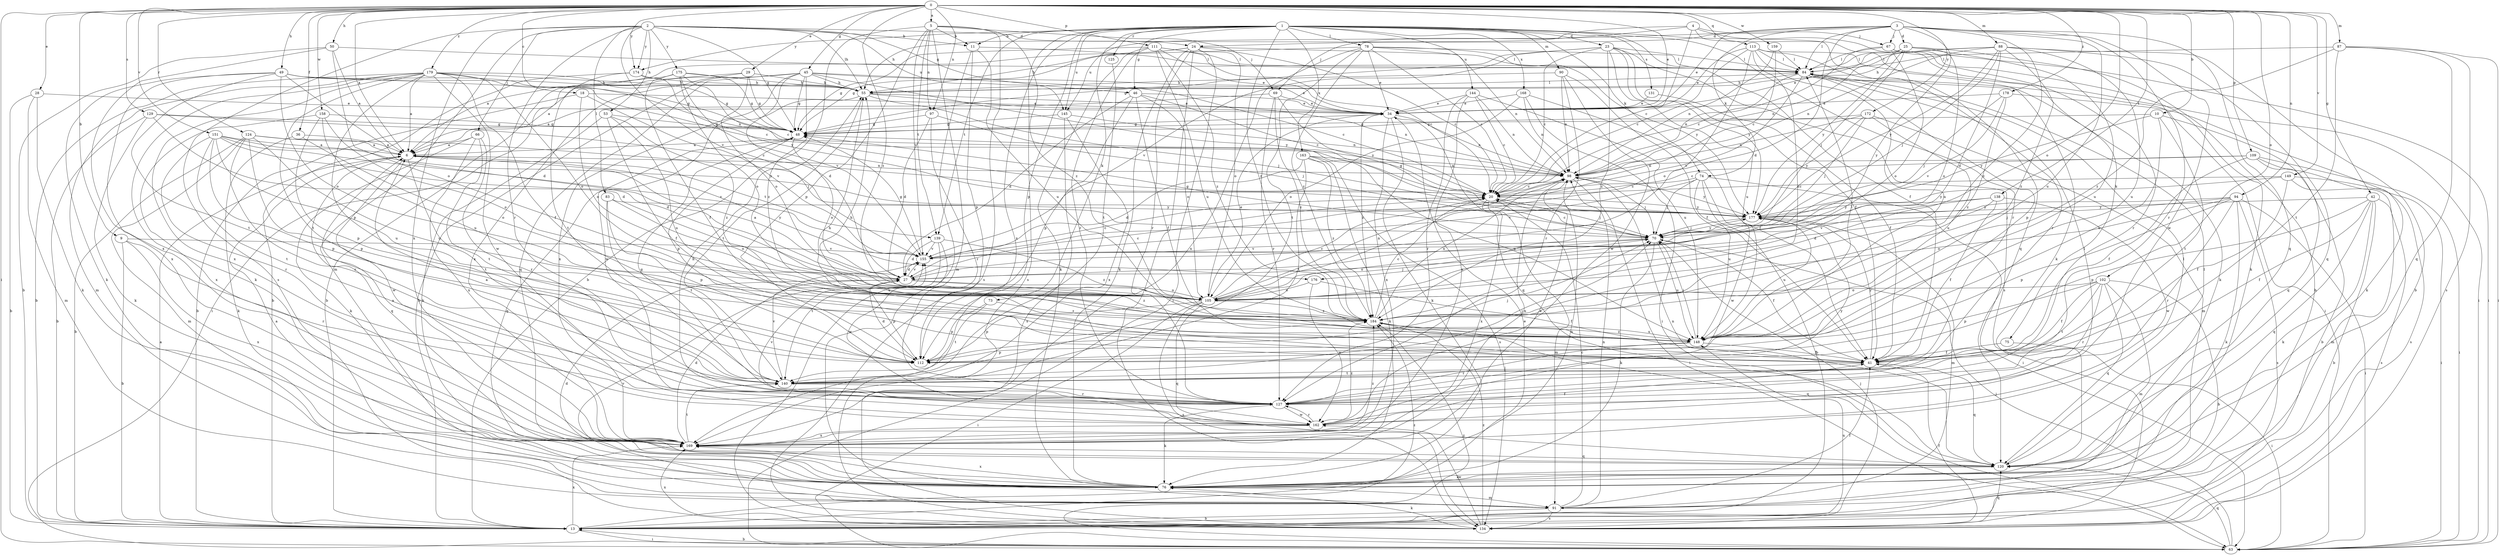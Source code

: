 strict digraph  {
0;
1;
2;
3;
4;
5;
6;
9;
10;
11;
13;
18;
20;
23;
24;
25;
27;
28;
29;
34;
36;
41;
42;
45;
46;
48;
49;
50;
53;
55;
63;
66;
67;
69;
70;
73;
74;
75;
76;
78;
83;
84;
87;
88;
90;
91;
94;
97;
98;
102;
105;
109;
111;
112;
113;
120;
124;
125;
127;
129;
131;
134;
138;
139;
140;
144;
145;
148;
149;
151;
155;
158;
159;
162;
163;
168;
169;
172;
174;
175;
176;
177;
178;
179;
184;
0 -> 5  [label=a];
0 -> 6  [label=a];
0 -> 9  [label=b];
0 -> 10  [label=b];
0 -> 18  [label=c];
0 -> 28  [label=e];
0 -> 29  [label=e];
0 -> 34  [label=e];
0 -> 36  [label=f];
0 -> 42  [label=g];
0 -> 45  [label=g];
0 -> 49  [label=h];
0 -> 50  [label=h];
0 -> 63  [label=i];
0 -> 87  [label=m];
0 -> 88  [label=m];
0 -> 94  [label=n];
0 -> 97  [label=n];
0 -> 102  [label=o];
0 -> 105  [label=o];
0 -> 109  [label=p];
0 -> 111  [label=p];
0 -> 113  [label=q];
0 -> 124  [label=r];
0 -> 129  [label=s];
0 -> 138  [label=t];
0 -> 149  [label=v];
0 -> 151  [label=v];
0 -> 158  [label=w];
0 -> 159  [label=w];
0 -> 172  [label=y];
0 -> 174  [label=y];
0 -> 178  [label=z];
0 -> 179  [label=z];
0 -> 184  [label=z];
1 -> 11  [label=b];
1 -> 23  [label=d];
1 -> 41  [label=f];
1 -> 46  [label=g];
1 -> 73  [label=k];
1 -> 74  [label=k];
1 -> 78  [label=l];
1 -> 90  [label=m];
1 -> 112  [label=p];
1 -> 120  [label=q];
1 -> 125  [label=r];
1 -> 127  [label=r];
1 -> 131  [label=s];
1 -> 134  [label=s];
1 -> 139  [label=t];
1 -> 144  [label=u];
1 -> 145  [label=u];
1 -> 163  [label=x];
1 -> 168  [label=x];
1 -> 169  [label=x];
1 -> 174  [label=y];
1 -> 184  [label=z];
2 -> 11  [label=b];
2 -> 24  [label=d];
2 -> 46  [label=g];
2 -> 48  [label=g];
2 -> 53  [label=h];
2 -> 55  [label=h];
2 -> 66  [label=j];
2 -> 83  [label=l];
2 -> 91  [label=m];
2 -> 127  [label=r];
2 -> 134  [label=s];
2 -> 145  [label=u];
2 -> 155  [label=v];
2 -> 169  [label=x];
2 -> 174  [label=y];
2 -> 175  [label=y];
3 -> 24  [label=d];
3 -> 25  [label=d];
3 -> 27  [label=d];
3 -> 34  [label=e];
3 -> 67  [label=j];
3 -> 74  [label=k];
3 -> 84  [label=l];
3 -> 120  [label=q];
3 -> 127  [label=r];
3 -> 145  [label=u];
3 -> 148  [label=u];
3 -> 162  [label=w];
3 -> 176  [label=y];
3 -> 184  [label=z];
4 -> 20  [label=c];
4 -> 55  [label=h];
4 -> 67  [label=j];
4 -> 69  [label=j];
4 -> 75  [label=k];
4 -> 76  [label=k];
5 -> 11  [label=b];
5 -> 13  [label=b];
5 -> 69  [label=j];
5 -> 91  [label=m];
5 -> 97  [label=n];
5 -> 112  [label=p];
5 -> 134  [label=s];
5 -> 139  [label=t];
5 -> 155  [label=v];
5 -> 184  [label=z];
6 -> 98  [label=n];
6 -> 120  [label=q];
6 -> 139  [label=t];
6 -> 140  [label=t];
6 -> 162  [label=w];
6 -> 176  [label=y];
9 -> 13  [label=b];
9 -> 127  [label=r];
9 -> 155  [label=v];
9 -> 169  [label=x];
10 -> 48  [label=g];
10 -> 120  [label=q];
10 -> 140  [label=t];
10 -> 148  [label=u];
10 -> 177  [label=y];
11 -> 84  [label=l];
11 -> 112  [label=p];
11 -> 134  [label=s];
11 -> 148  [label=u];
13 -> 6  [label=a];
13 -> 34  [label=e];
13 -> 63  [label=i];
13 -> 148  [label=u];
13 -> 169  [label=x];
13 -> 184  [label=z];
18 -> 13  [label=b];
18 -> 34  [label=e];
18 -> 105  [label=o];
18 -> 155  [label=v];
20 -> 48  [label=g];
20 -> 70  [label=j];
20 -> 91  [label=m];
20 -> 169  [label=x];
20 -> 177  [label=y];
23 -> 20  [label=c];
23 -> 41  [label=f];
23 -> 48  [label=g];
23 -> 84  [label=l];
23 -> 134  [label=s];
23 -> 148  [label=u];
23 -> 155  [label=v];
23 -> 177  [label=y];
23 -> 184  [label=z];
24 -> 6  [label=a];
24 -> 20  [label=c];
24 -> 55  [label=h];
24 -> 63  [label=i];
24 -> 76  [label=k];
24 -> 84  [label=l];
24 -> 105  [label=o];
24 -> 127  [label=r];
24 -> 134  [label=s];
25 -> 13  [label=b];
25 -> 34  [label=e];
25 -> 70  [label=j];
25 -> 84  [label=l];
25 -> 98  [label=n];
25 -> 105  [label=o];
25 -> 148  [label=u];
25 -> 177  [label=y];
27 -> 6  [label=a];
27 -> 20  [label=c];
27 -> 105  [label=o];
27 -> 112  [label=p];
27 -> 155  [label=v];
27 -> 184  [label=z];
28 -> 13  [label=b];
28 -> 34  [label=e];
28 -> 76  [label=k];
28 -> 91  [label=m];
29 -> 13  [label=b];
29 -> 48  [label=g];
29 -> 55  [label=h];
29 -> 105  [label=o];
29 -> 169  [label=x];
34 -> 48  [label=g];
34 -> 76  [label=k];
34 -> 98  [label=n];
34 -> 120  [label=q];
34 -> 169  [label=x];
34 -> 184  [label=z];
36 -> 6  [label=a];
36 -> 76  [label=k];
36 -> 105  [label=o];
41 -> 55  [label=h];
41 -> 120  [label=q];
41 -> 140  [label=t];
41 -> 177  [label=y];
42 -> 13  [label=b];
42 -> 41  [label=f];
42 -> 76  [label=k];
42 -> 112  [label=p];
42 -> 120  [label=q];
42 -> 134  [label=s];
42 -> 177  [label=y];
45 -> 6  [label=a];
45 -> 13  [label=b];
45 -> 20  [label=c];
45 -> 27  [label=d];
45 -> 34  [label=e];
45 -> 48  [label=g];
45 -> 55  [label=h];
45 -> 120  [label=q];
45 -> 169  [label=x];
45 -> 177  [label=y];
45 -> 184  [label=z];
46 -> 20  [label=c];
46 -> 27  [label=d];
46 -> 34  [label=e];
46 -> 41  [label=f];
46 -> 105  [label=o];
46 -> 112  [label=p];
48 -> 6  [label=a];
48 -> 105  [label=o];
48 -> 112  [label=p];
49 -> 20  [label=c];
49 -> 27  [label=d];
49 -> 48  [label=g];
49 -> 55  [label=h];
49 -> 76  [label=k];
49 -> 105  [label=o];
49 -> 140  [label=t];
49 -> 169  [label=x];
50 -> 6  [label=a];
50 -> 13  [label=b];
50 -> 84  [label=l];
50 -> 105  [label=o];
50 -> 169  [label=x];
53 -> 41  [label=f];
53 -> 48  [label=g];
53 -> 76  [label=k];
53 -> 148  [label=u];
53 -> 184  [label=z];
55 -> 34  [label=e];
55 -> 70  [label=j];
55 -> 84  [label=l];
55 -> 98  [label=n];
55 -> 140  [label=t];
55 -> 162  [label=w];
63 -> 13  [label=b];
63 -> 70  [label=j];
63 -> 120  [label=q];
63 -> 184  [label=z];
66 -> 6  [label=a];
66 -> 76  [label=k];
66 -> 127  [label=r];
66 -> 140  [label=t];
66 -> 169  [label=x];
67 -> 20  [label=c];
67 -> 63  [label=i];
67 -> 76  [label=k];
67 -> 84  [label=l];
67 -> 105  [label=o];
67 -> 127  [label=r];
69 -> 6  [label=a];
69 -> 34  [label=e];
69 -> 127  [label=r];
69 -> 177  [label=y];
69 -> 184  [label=z];
70 -> 20  [label=c];
70 -> 41  [label=f];
70 -> 48  [label=g];
70 -> 76  [label=k];
70 -> 105  [label=o];
70 -> 148  [label=u];
70 -> 155  [label=v];
70 -> 177  [label=y];
73 -> 112  [label=p];
73 -> 140  [label=t];
73 -> 184  [label=z];
74 -> 13  [label=b];
74 -> 20  [label=c];
74 -> 63  [label=i];
74 -> 70  [label=j];
74 -> 148  [label=u];
74 -> 155  [label=v];
74 -> 162  [label=w];
75 -> 41  [label=f];
75 -> 63  [label=i];
76 -> 6  [label=a];
76 -> 27  [label=d];
76 -> 48  [label=g];
76 -> 91  [label=m];
76 -> 98  [label=n];
76 -> 169  [label=x];
78 -> 20  [label=c];
78 -> 34  [label=e];
78 -> 48  [label=g];
78 -> 84  [label=l];
78 -> 98  [label=n];
78 -> 140  [label=t];
78 -> 169  [label=x];
78 -> 177  [label=y];
78 -> 184  [label=z];
83 -> 105  [label=o];
83 -> 112  [label=p];
83 -> 140  [label=t];
83 -> 177  [label=y];
84 -> 55  [label=h];
84 -> 63  [label=i];
84 -> 76  [label=k];
84 -> 98  [label=n];
84 -> 112  [label=p];
84 -> 155  [label=v];
87 -> 63  [label=i];
87 -> 84  [label=l];
87 -> 120  [label=q];
87 -> 134  [label=s];
87 -> 140  [label=t];
87 -> 184  [label=z];
88 -> 13  [label=b];
88 -> 27  [label=d];
88 -> 55  [label=h];
88 -> 70  [label=j];
88 -> 84  [label=l];
88 -> 98  [label=n];
88 -> 120  [label=q];
88 -> 148  [label=u];
88 -> 177  [label=y];
88 -> 184  [label=z];
90 -> 41  [label=f];
90 -> 55  [label=h];
90 -> 98  [label=n];
90 -> 127  [label=r];
90 -> 162  [label=w];
91 -> 13  [label=b];
91 -> 20  [label=c];
91 -> 41  [label=f];
91 -> 98  [label=n];
91 -> 134  [label=s];
91 -> 155  [label=v];
94 -> 63  [label=i];
94 -> 70  [label=j];
94 -> 76  [label=k];
94 -> 105  [label=o];
94 -> 112  [label=p];
94 -> 127  [label=r];
94 -> 134  [label=s];
94 -> 177  [label=y];
97 -> 27  [label=d];
97 -> 48  [label=g];
97 -> 70  [label=j];
97 -> 127  [label=r];
98 -> 20  [label=c];
98 -> 63  [label=i];
98 -> 70  [label=j];
98 -> 169  [label=x];
98 -> 177  [label=y];
102 -> 13  [label=b];
102 -> 41  [label=f];
102 -> 91  [label=m];
102 -> 105  [label=o];
102 -> 112  [label=p];
102 -> 120  [label=q];
102 -> 127  [label=r];
102 -> 140  [label=t];
105 -> 20  [label=c];
105 -> 34  [label=e];
105 -> 63  [label=i];
105 -> 70  [label=j];
105 -> 98  [label=n];
105 -> 112  [label=p];
105 -> 120  [label=q];
105 -> 134  [label=s];
105 -> 184  [label=z];
109 -> 13  [label=b];
109 -> 20  [label=c];
109 -> 41  [label=f];
109 -> 63  [label=i];
109 -> 98  [label=n];
109 -> 134  [label=s];
111 -> 20  [label=c];
111 -> 34  [label=e];
111 -> 48  [label=g];
111 -> 76  [label=k];
111 -> 84  [label=l];
111 -> 127  [label=r];
111 -> 148  [label=u];
111 -> 184  [label=z];
112 -> 27  [label=d];
112 -> 70  [label=j];
113 -> 20  [label=c];
113 -> 34  [label=e];
113 -> 63  [label=i];
113 -> 84  [label=l];
113 -> 105  [label=o];
113 -> 127  [label=r];
113 -> 148  [label=u];
113 -> 184  [label=z];
120 -> 76  [label=k];
120 -> 84  [label=l];
120 -> 98  [label=n];
124 -> 6  [label=a];
124 -> 13  [label=b];
124 -> 70  [label=j];
124 -> 91  [label=m];
124 -> 112  [label=p];
124 -> 127  [label=r];
124 -> 148  [label=u];
125 -> 140  [label=t];
127 -> 6  [label=a];
127 -> 48  [label=g];
127 -> 76  [label=k];
127 -> 162  [label=w];
127 -> 177  [label=y];
129 -> 13  [label=b];
129 -> 20  [label=c];
129 -> 27  [label=d];
129 -> 48  [label=g];
129 -> 76  [label=k];
131 -> 34  [label=e];
131 -> 41  [label=f];
134 -> 41  [label=f];
134 -> 70  [label=j];
134 -> 76  [label=k];
134 -> 120  [label=q];
134 -> 162  [label=w];
134 -> 169  [label=x];
134 -> 184  [label=z];
138 -> 27  [label=d];
138 -> 41  [label=f];
138 -> 155  [label=v];
138 -> 162  [label=w];
138 -> 177  [label=y];
139 -> 27  [label=d];
139 -> 140  [label=t];
139 -> 155  [label=v];
139 -> 162  [label=w];
139 -> 184  [label=z];
140 -> 70  [label=j];
140 -> 127  [label=r];
140 -> 155  [label=v];
144 -> 20  [label=c];
144 -> 34  [label=e];
144 -> 98  [label=n];
144 -> 127  [label=r];
144 -> 148  [label=u];
144 -> 169  [label=x];
145 -> 48  [label=g];
145 -> 98  [label=n];
145 -> 134  [label=s];
145 -> 169  [label=x];
148 -> 41  [label=f];
148 -> 55  [label=h];
148 -> 70  [label=j];
148 -> 84  [label=l];
148 -> 112  [label=p];
148 -> 127  [label=r];
148 -> 184  [label=z];
149 -> 20  [label=c];
149 -> 41  [label=f];
149 -> 63  [label=i];
149 -> 91  [label=m];
149 -> 177  [label=y];
151 -> 6  [label=a];
151 -> 27  [label=d];
151 -> 112  [label=p];
151 -> 127  [label=r];
151 -> 140  [label=t];
151 -> 148  [label=u];
151 -> 155  [label=v];
151 -> 177  [label=y];
155 -> 20  [label=c];
155 -> 27  [label=d];
155 -> 48  [label=g];
158 -> 48  [label=g];
158 -> 105  [label=o];
158 -> 112  [label=p];
158 -> 148  [label=u];
158 -> 169  [label=x];
159 -> 20  [label=c];
159 -> 84  [label=l];
159 -> 98  [label=n];
162 -> 41  [label=f];
162 -> 55  [label=h];
162 -> 84  [label=l];
162 -> 127  [label=r];
162 -> 155  [label=v];
162 -> 169  [label=x];
162 -> 184  [label=z];
163 -> 27  [label=d];
163 -> 76  [label=k];
163 -> 98  [label=n];
163 -> 134  [label=s];
163 -> 140  [label=t];
163 -> 148  [label=u];
163 -> 184  [label=z];
168 -> 34  [label=e];
168 -> 41  [label=f];
168 -> 63  [label=i];
168 -> 98  [label=n];
168 -> 105  [label=o];
169 -> 6  [label=a];
169 -> 27  [label=d];
169 -> 84  [label=l];
169 -> 98  [label=n];
169 -> 120  [label=q];
169 -> 140  [label=t];
169 -> 184  [label=z];
172 -> 48  [label=g];
172 -> 70  [label=j];
172 -> 91  [label=m];
172 -> 98  [label=n];
172 -> 148  [label=u];
172 -> 177  [label=y];
174 -> 13  [label=b];
174 -> 55  [label=h];
174 -> 140  [label=t];
174 -> 177  [label=y];
175 -> 20  [label=c];
175 -> 41  [label=f];
175 -> 48  [label=g];
175 -> 55  [label=h];
175 -> 63  [label=i];
175 -> 105  [label=o];
175 -> 155  [label=v];
176 -> 41  [label=f];
176 -> 105  [label=o];
176 -> 162  [label=w];
177 -> 70  [label=j];
177 -> 91  [label=m];
177 -> 148  [label=u];
178 -> 34  [label=e];
178 -> 70  [label=j];
178 -> 76  [label=k];
178 -> 155  [label=v];
178 -> 184  [label=z];
179 -> 6  [label=a];
179 -> 13  [label=b];
179 -> 41  [label=f];
179 -> 48  [label=g];
179 -> 55  [label=h];
179 -> 76  [label=k];
179 -> 91  [label=m];
179 -> 98  [label=n];
179 -> 105  [label=o];
179 -> 112  [label=p];
179 -> 140  [label=t];
179 -> 162  [label=w];
179 -> 169  [label=x];
184 -> 20  [label=c];
184 -> 98  [label=n];
184 -> 120  [label=q];
184 -> 148  [label=u];
}
